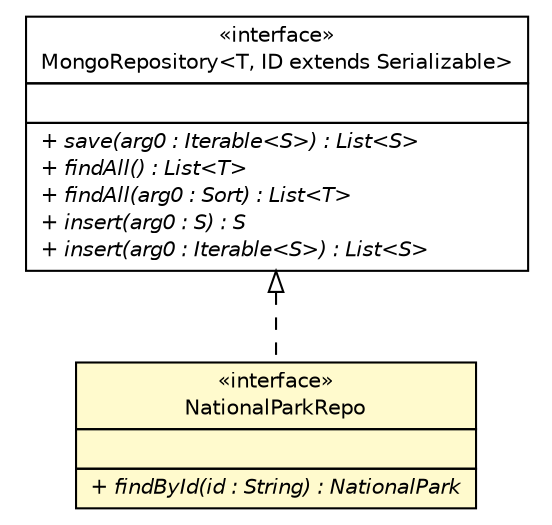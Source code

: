 #!/usr/local/bin/dot
#
# Class diagram 
# Generated by UMLGraph version R5_6 (http://www.umlgraph.org/)
#

digraph G {
	edge [fontname="Helvetica",fontsize=10,labelfontname="Helvetica",labelfontsize=10];
	node [fontname="Helvetica",fontsize=10,shape=plaintext];
	nodesep=0.25;
	ranksep=0.5;
	// edu.easternct.csc231.nationalparks.repository.NationalParkRepo
	c302 [label=<<table title="edu.easternct.csc231.nationalparks.repository.NationalParkRepo" border="0" cellborder="1" cellspacing="0" cellpadding="2" port="p" bgcolor="lemonChiffon" href="./NationalParkRepo.html">
		<tr><td><table border="0" cellspacing="0" cellpadding="1">
<tr><td align="center" balign="center"> &#171;interface&#187; </td></tr>
<tr><td align="center" balign="center"> NationalParkRepo </td></tr>
		</table></td></tr>
		<tr><td><table border="0" cellspacing="0" cellpadding="1">
<tr><td align="left" balign="left">  </td></tr>
		</table></td></tr>
		<tr><td><table border="0" cellspacing="0" cellpadding="1">
<tr><td align="left" balign="left"><font face="Helvetica-Oblique" point-size="10.0"> + findById(id : String) : NationalPark </font></td></tr>
		</table></td></tr>
		</table>>, URL="./NationalParkRepo.html", fontname="Helvetica", fontcolor="black", fontsize=10.0];
	//edu.easternct.csc231.nationalparks.repository.NationalParkRepo implements org.springframework.data.mongodb.repository.MongoRepository<T, ID extends java.io.Serializable>
	c326:p -> c302:p [dir=back,arrowtail=empty,style=dashed];
	// org.springframework.data.mongodb.repository.MongoRepository<T, ID extends java.io.Serializable>
	c326 [label=<<table title="org.springframework.data.mongodb.repository.MongoRepository" border="0" cellborder="1" cellspacing="0" cellpadding="2" port="p" href="http://java.sun.com/j2se/1.4.2/docs/api/org/springframework/data/mongodb/repository/MongoRepository.html">
		<tr><td><table border="0" cellspacing="0" cellpadding="1">
<tr><td align="center" balign="center"> &#171;interface&#187; </td></tr>
<tr><td align="center" balign="center"> MongoRepository&lt;T, ID extends Serializable&gt; </td></tr>
		</table></td></tr>
		<tr><td><table border="0" cellspacing="0" cellpadding="1">
<tr><td align="left" balign="left">  </td></tr>
		</table></td></tr>
		<tr><td><table border="0" cellspacing="0" cellpadding="1">
<tr><td align="left" balign="left"><font face="Helvetica-Oblique" point-size="10.0"> + save(arg0 : Iterable&lt;S&gt;) : List&lt;S&gt; </font></td></tr>
<tr><td align="left" balign="left"><font face="Helvetica-Oblique" point-size="10.0"> + findAll() : List&lt;T&gt; </font></td></tr>
<tr><td align="left" balign="left"><font face="Helvetica-Oblique" point-size="10.0"> + findAll(arg0 : Sort) : List&lt;T&gt; </font></td></tr>
<tr><td align="left" balign="left"><font face="Helvetica-Oblique" point-size="10.0"> + insert(arg0 : S) : S </font></td></tr>
<tr><td align="left" balign="left"><font face="Helvetica-Oblique" point-size="10.0"> + insert(arg0 : Iterable&lt;S&gt;) : List&lt;S&gt; </font></td></tr>
		</table></td></tr>
		</table>>, URL="http://java.sun.com/j2se/1.4.2/docs/api/org/springframework/data/mongodb/repository/MongoRepository.html", fontname="Helvetica", fontcolor="black", fontsize=10.0];
}

